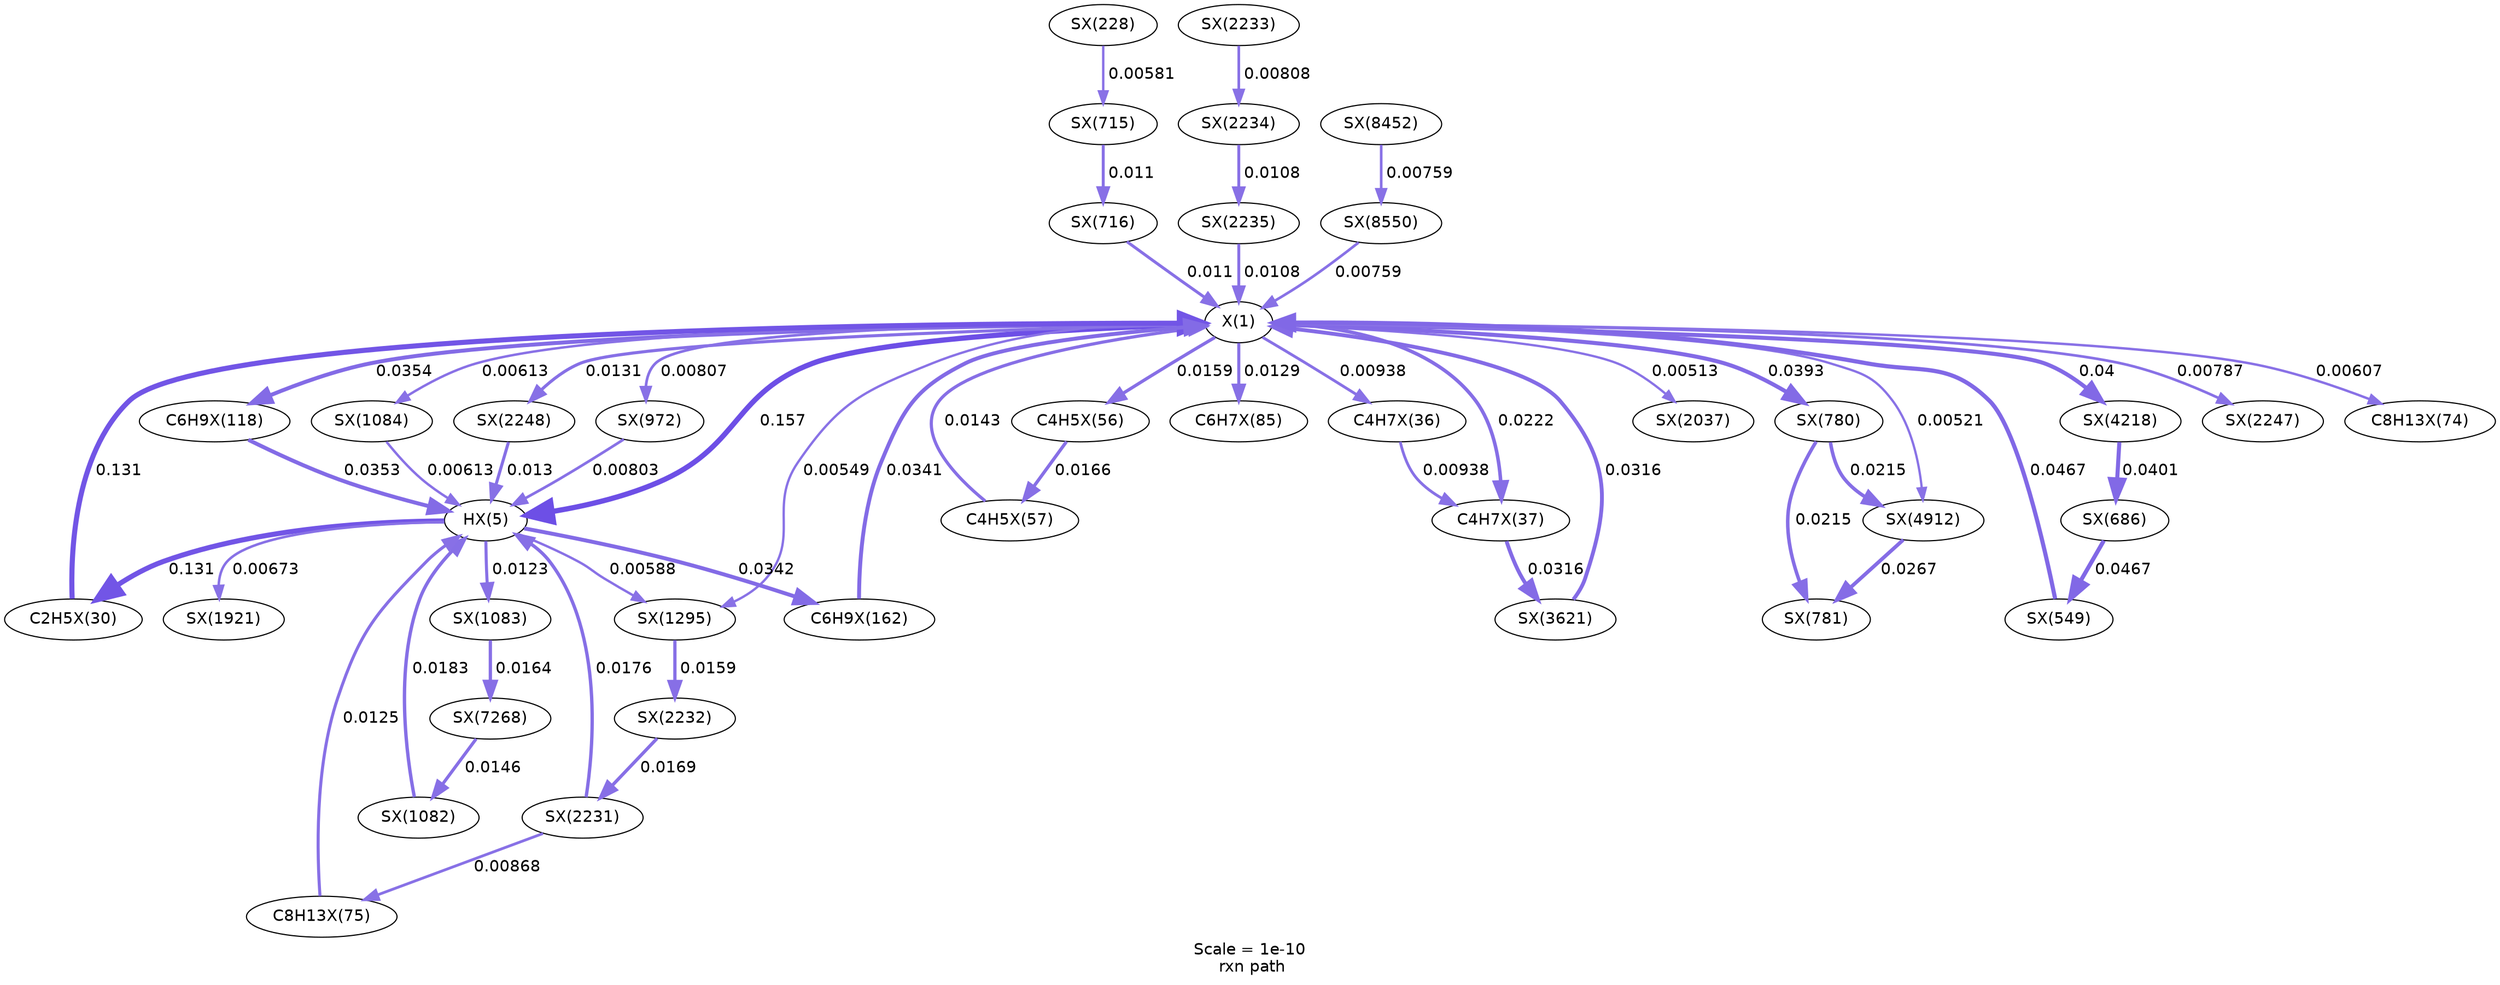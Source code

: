 digraph reaction_paths {
center=1;
s68 -> s69[fontname="Helvetica", style="setlinewidth(4.6)", arrowsize=2.3, color="0.7, 0.657, 0.9"
, label=" 0.157"];
s86 -> s68[fontname="Helvetica", style="setlinewidth(2.79)", arrowsize=1.4, color="0.7, 0.514, 0.9"
, label=" 0.0143"];
s68 -> s85[fontname="Helvetica", style="setlinewidth(2.87)", arrowsize=1.44, color="0.7, 0.516, 0.9"
, label=" 0.0159"];
s73 -> s68[fontname="Helvetica", style="setlinewidth(4.47)", arrowsize=2.23, color="0.7, 0.631, 0.9"
, label=" 0.131"];
s121 -> s68[fontname="Helvetica", style="setlinewidth(2.6)", arrowsize=1.3, color="0.7, 0.511, 0.9"
, label=" 0.011"];
s68 -> s93[fontname="Helvetica", style="setlinewidth(2.72)", arrowsize=1.36, color="0.7, 0.513, 0.9"
, label=" 0.0129"];
s68 -> s79[fontname="Helvetica", style="setlinewidth(2.47)", arrowsize=1.24, color="0.7, 0.509, 0.9"
, label=" 0.00938"];
s68 -> s80[fontname="Helvetica", style="setlinewidth(3.12)", arrowsize=1.56, color="0.7, 0.522, 0.9"
, label=" 0.0222"];
s159 -> s68[fontname="Helvetica", style="setlinewidth(3.39)", arrowsize=1.7, color="0.7, 0.532, 0.9"
, label=" 0.0316"];
s68 -> s143[fontname="Helvetica", style="setlinewidth(2.02)", arrowsize=1.01, color="0.7, 0.505, 0.9"
, label=" 0.00513"];
s68 -> s123[fontname="Helvetica", style="setlinewidth(3.56)", arrowsize=1.78, color="0.7, 0.539, 0.9"
, label=" 0.0393"];
s112 -> s68[fontname="Helvetica", style="setlinewidth(3.69)", arrowsize=1.84, color="0.7, 0.547, 0.9"
, label=" 0.0467"];
s68 -> s97[fontname="Helvetica", style="setlinewidth(3.48)", arrowsize=1.74, color="0.7, 0.535, 0.9"
, label=" 0.0354"];
s102 -> s68[fontname="Helvetica", style="setlinewidth(3.45)", arrowsize=1.73, color="0.7, 0.534, 0.9"
, label=" 0.0341"];
s68 -> s160[fontname="Helvetica", style="setlinewidth(3.57)", arrowsize=1.78, color="0.7, 0.54, 0.9"
, label=" 0.04"];
s68 -> s134[fontname="Helvetica", style="setlinewidth(2.15)", arrowsize=1.08, color="0.7, 0.506, 0.9"
, label=" 0.00613"];
s68 -> s152[fontname="Helvetica", style="setlinewidth(2.72)", arrowsize=1.36, color="0.7, 0.513, 0.9"
, label=" 0.0131"];
s68 -> s130[fontname="Helvetica", style="setlinewidth(2.36)", arrowsize=1.18, color="0.7, 0.508, 0.9"
, label=" 0.00807"];
s68 -> s151[fontname="Helvetica", style="setlinewidth(2.34)", arrowsize=1.17, color="0.7, 0.508, 0.9"
, label=" 0.00787"];
s68 -> s161[fontname="Helvetica", style="setlinewidth(2.03)", arrowsize=1.02, color="0.7, 0.505, 0.9"
, label=" 0.00521"];
s68 -> s135[fontname="Helvetica", style="setlinewidth(2.07)", arrowsize=1.04, color="0.7, 0.505, 0.9"
, label=" 0.00549"];
s68 -> s89[fontname="Helvetica", style="setlinewidth(2.15)", arrowsize=1.07, color="0.7, 0.506, 0.9"
, label=" 0.00607"];
s150 -> s68[fontname="Helvetica", style="setlinewidth(2.58)", arrowsize=1.29, color="0.7, 0.511, 0.9"
, label=" 0.0108"];
s168 -> s68[fontname="Helvetica", style="setlinewidth(2.32)", arrowsize=1.16, color="0.7, 0.508, 0.9"
, label=" 0.00759"];
s69 -> s73[fontname="Helvetica", style="setlinewidth(4.47)", arrowsize=2.23, color="0.7, 0.631, 0.9"
, label=" 0.131"];
s97 -> s69[fontname="Helvetica", style="setlinewidth(3.47)", arrowsize=1.74, color="0.7, 0.535, 0.9"
, label=" 0.0353"];
s69 -> s102[fontname="Helvetica", style="setlinewidth(3.45)", arrowsize=1.73, color="0.7, 0.534, 0.9"
, label=" 0.0342"];
s134 -> s69[fontname="Helvetica", style="setlinewidth(2.15)", arrowsize=1.08, color="0.7, 0.506, 0.9"
, label=" 0.00613"];
s69 -> s133[fontname="Helvetica", style="setlinewidth(2.68)", arrowsize=1.34, color="0.7, 0.512, 0.9"
, label=" 0.0123"];
s132 -> s69[fontname="Helvetica", style="setlinewidth(2.98)", arrowsize=1.49, color="0.7, 0.518, 0.9"
, label=" 0.0183"];
s152 -> s69[fontname="Helvetica", style="setlinewidth(2.72)", arrowsize=1.36, color="0.7, 0.513, 0.9"
, label=" 0.013"];
s130 -> s69[fontname="Helvetica", style="setlinewidth(2.36)", arrowsize=1.18, color="0.7, 0.508, 0.9"
, label=" 0.00803"];
s69 -> s142[fontname="Helvetica", style="setlinewidth(2.22)", arrowsize=1.11, color="0.7, 0.507, 0.9"
, label=" 0.00673"];
s69 -> s135[fontname="Helvetica", style="setlinewidth(2.12)", arrowsize=1.06, color="0.7, 0.506, 0.9"
, label=" 0.00588"];
s146 -> s69[fontname="Helvetica", style="setlinewidth(2.95)", arrowsize=1.47, color="0.7, 0.518, 0.9"
, label=" 0.0176"];
s90 -> s69[fontname="Helvetica", style="setlinewidth(2.69)", arrowsize=1.35, color="0.7, 0.512, 0.9"
, label=" 0.0125"];
s85 -> s86[fontname="Helvetica", style="setlinewidth(2.91)", arrowsize=1.45, color="0.7, 0.517, 0.9"
, label=" 0.0166"];
s120 -> s121[fontname="Helvetica", style="setlinewidth(2.6)", arrowsize=1.3, color="0.7, 0.511, 0.9"
, label=" 0.011"];
s103 -> s120[fontname="Helvetica", style="setlinewidth(2.11)", arrowsize=1.06, color="0.7, 0.506, 0.9"
, label=" 0.00581"];
s79 -> s80[fontname="Helvetica", style="setlinewidth(2.47)", arrowsize=1.24, color="0.7, 0.509, 0.9"
, label=" 0.00938"];
s80 -> s159[fontname="Helvetica", style="setlinewidth(3.39)", arrowsize=1.7, color="0.7, 0.532, 0.9"
, label=" 0.0316"];
s123 -> s124[fontname="Helvetica", style="setlinewidth(3.1)", arrowsize=1.55, color="0.7, 0.521, 0.9"
, label=" 0.0215"];
s123 -> s161[fontname="Helvetica", style="setlinewidth(3.1)", arrowsize=1.55, color="0.7, 0.521, 0.9"
, label=" 0.0215"];
s117 -> s112[fontname="Helvetica", style="setlinewidth(3.69)", arrowsize=1.84, color="0.7, 0.547, 0.9"
, label=" 0.0467"];
s160 -> s117[fontname="Helvetica", style="setlinewidth(3.57)", arrowsize=1.79, color="0.7, 0.54, 0.9"
, label=" 0.0401"];
s133 -> s164[fontname="Helvetica", style="setlinewidth(2.9)", arrowsize=1.45, color="0.7, 0.516, 0.9"
, label=" 0.0164"];
s164 -> s132[fontname="Helvetica", style="setlinewidth(2.81)", arrowsize=1.41, color="0.7, 0.515, 0.9"
, label=" 0.0146"];
s161 -> s124[fontname="Helvetica", style="setlinewidth(3.26)", arrowsize=1.63, color="0.7, 0.527, 0.9"
, label=" 0.0267"];
s167 -> s168[fontname="Helvetica", style="setlinewidth(2.32)", arrowsize=1.16, color="0.7, 0.508, 0.9"
, label=" 0.00759"];
s135 -> s147[fontname="Helvetica", style="setlinewidth(2.87)", arrowsize=1.44, color="0.7, 0.516, 0.9"
, label=" 0.0159"];
s147 -> s146[fontname="Helvetica", style="setlinewidth(2.92)", arrowsize=1.46, color="0.7, 0.517, 0.9"
, label=" 0.0169"];
s146 -> s90[fontname="Helvetica", style="setlinewidth(2.42)", arrowsize=1.21, color="0.7, 0.509, 0.9"
, label=" 0.00868"];
s148 -> s149[fontname="Helvetica", style="setlinewidth(2.36)", arrowsize=1.18, color="0.7, 0.508, 0.9"
, label=" 0.00808"];
s149 -> s150[fontname="Helvetica", style="setlinewidth(2.58)", arrowsize=1.29, color="0.7, 0.511, 0.9"
, label=" 0.0108"];
s68 [ fontname="Helvetica", label="X(1)"];
s69 [ fontname="Helvetica", label="HX(5)"];
s73 [ fontname="Helvetica", label="C2H5X(30)"];
s79 [ fontname="Helvetica", label="C4H7X(36)"];
s80 [ fontname="Helvetica", label="C4H7X(37)"];
s85 [ fontname="Helvetica", label="C4H5X(56)"];
s86 [ fontname="Helvetica", label="C4H5X(57)"];
s89 [ fontname="Helvetica", label="C8H13X(74)"];
s90 [ fontname="Helvetica", label="C8H13X(75)"];
s93 [ fontname="Helvetica", label="C6H7X(85)"];
s97 [ fontname="Helvetica", label="C6H9X(118)"];
s102 [ fontname="Helvetica", label="C6H9X(162)"];
s103 [ fontname="Helvetica", label="SX(228)"];
s112 [ fontname="Helvetica", label="SX(549)"];
s117 [ fontname="Helvetica", label="SX(686)"];
s120 [ fontname="Helvetica", label="SX(715)"];
s121 [ fontname="Helvetica", label="SX(716)"];
s123 [ fontname="Helvetica", label="SX(780)"];
s124 [ fontname="Helvetica", label="SX(781)"];
s130 [ fontname="Helvetica", label="SX(972)"];
s132 [ fontname="Helvetica", label="SX(1082)"];
s133 [ fontname="Helvetica", label="SX(1083)"];
s134 [ fontname="Helvetica", label="SX(1084)"];
s135 [ fontname="Helvetica", label="SX(1295)"];
s142 [ fontname="Helvetica", label="SX(1921)"];
s143 [ fontname="Helvetica", label="SX(2037)"];
s146 [ fontname="Helvetica", label="SX(2231)"];
s147 [ fontname="Helvetica", label="SX(2232)"];
s148 [ fontname="Helvetica", label="SX(2233)"];
s149 [ fontname="Helvetica", label="SX(2234)"];
s150 [ fontname="Helvetica", label="SX(2235)"];
s151 [ fontname="Helvetica", label="SX(2247)"];
s152 [ fontname="Helvetica", label="SX(2248)"];
s159 [ fontname="Helvetica", label="SX(3621)"];
s160 [ fontname="Helvetica", label="SX(4218)"];
s161 [ fontname="Helvetica", label="SX(4912)"];
s164 [ fontname="Helvetica", label="SX(7268)"];
s167 [ fontname="Helvetica", label="SX(8452)"];
s168 [ fontname="Helvetica", label="SX(8550)"];
 label = "Scale = 1e-10\l rxn path";
 fontname = "Helvetica";
}
